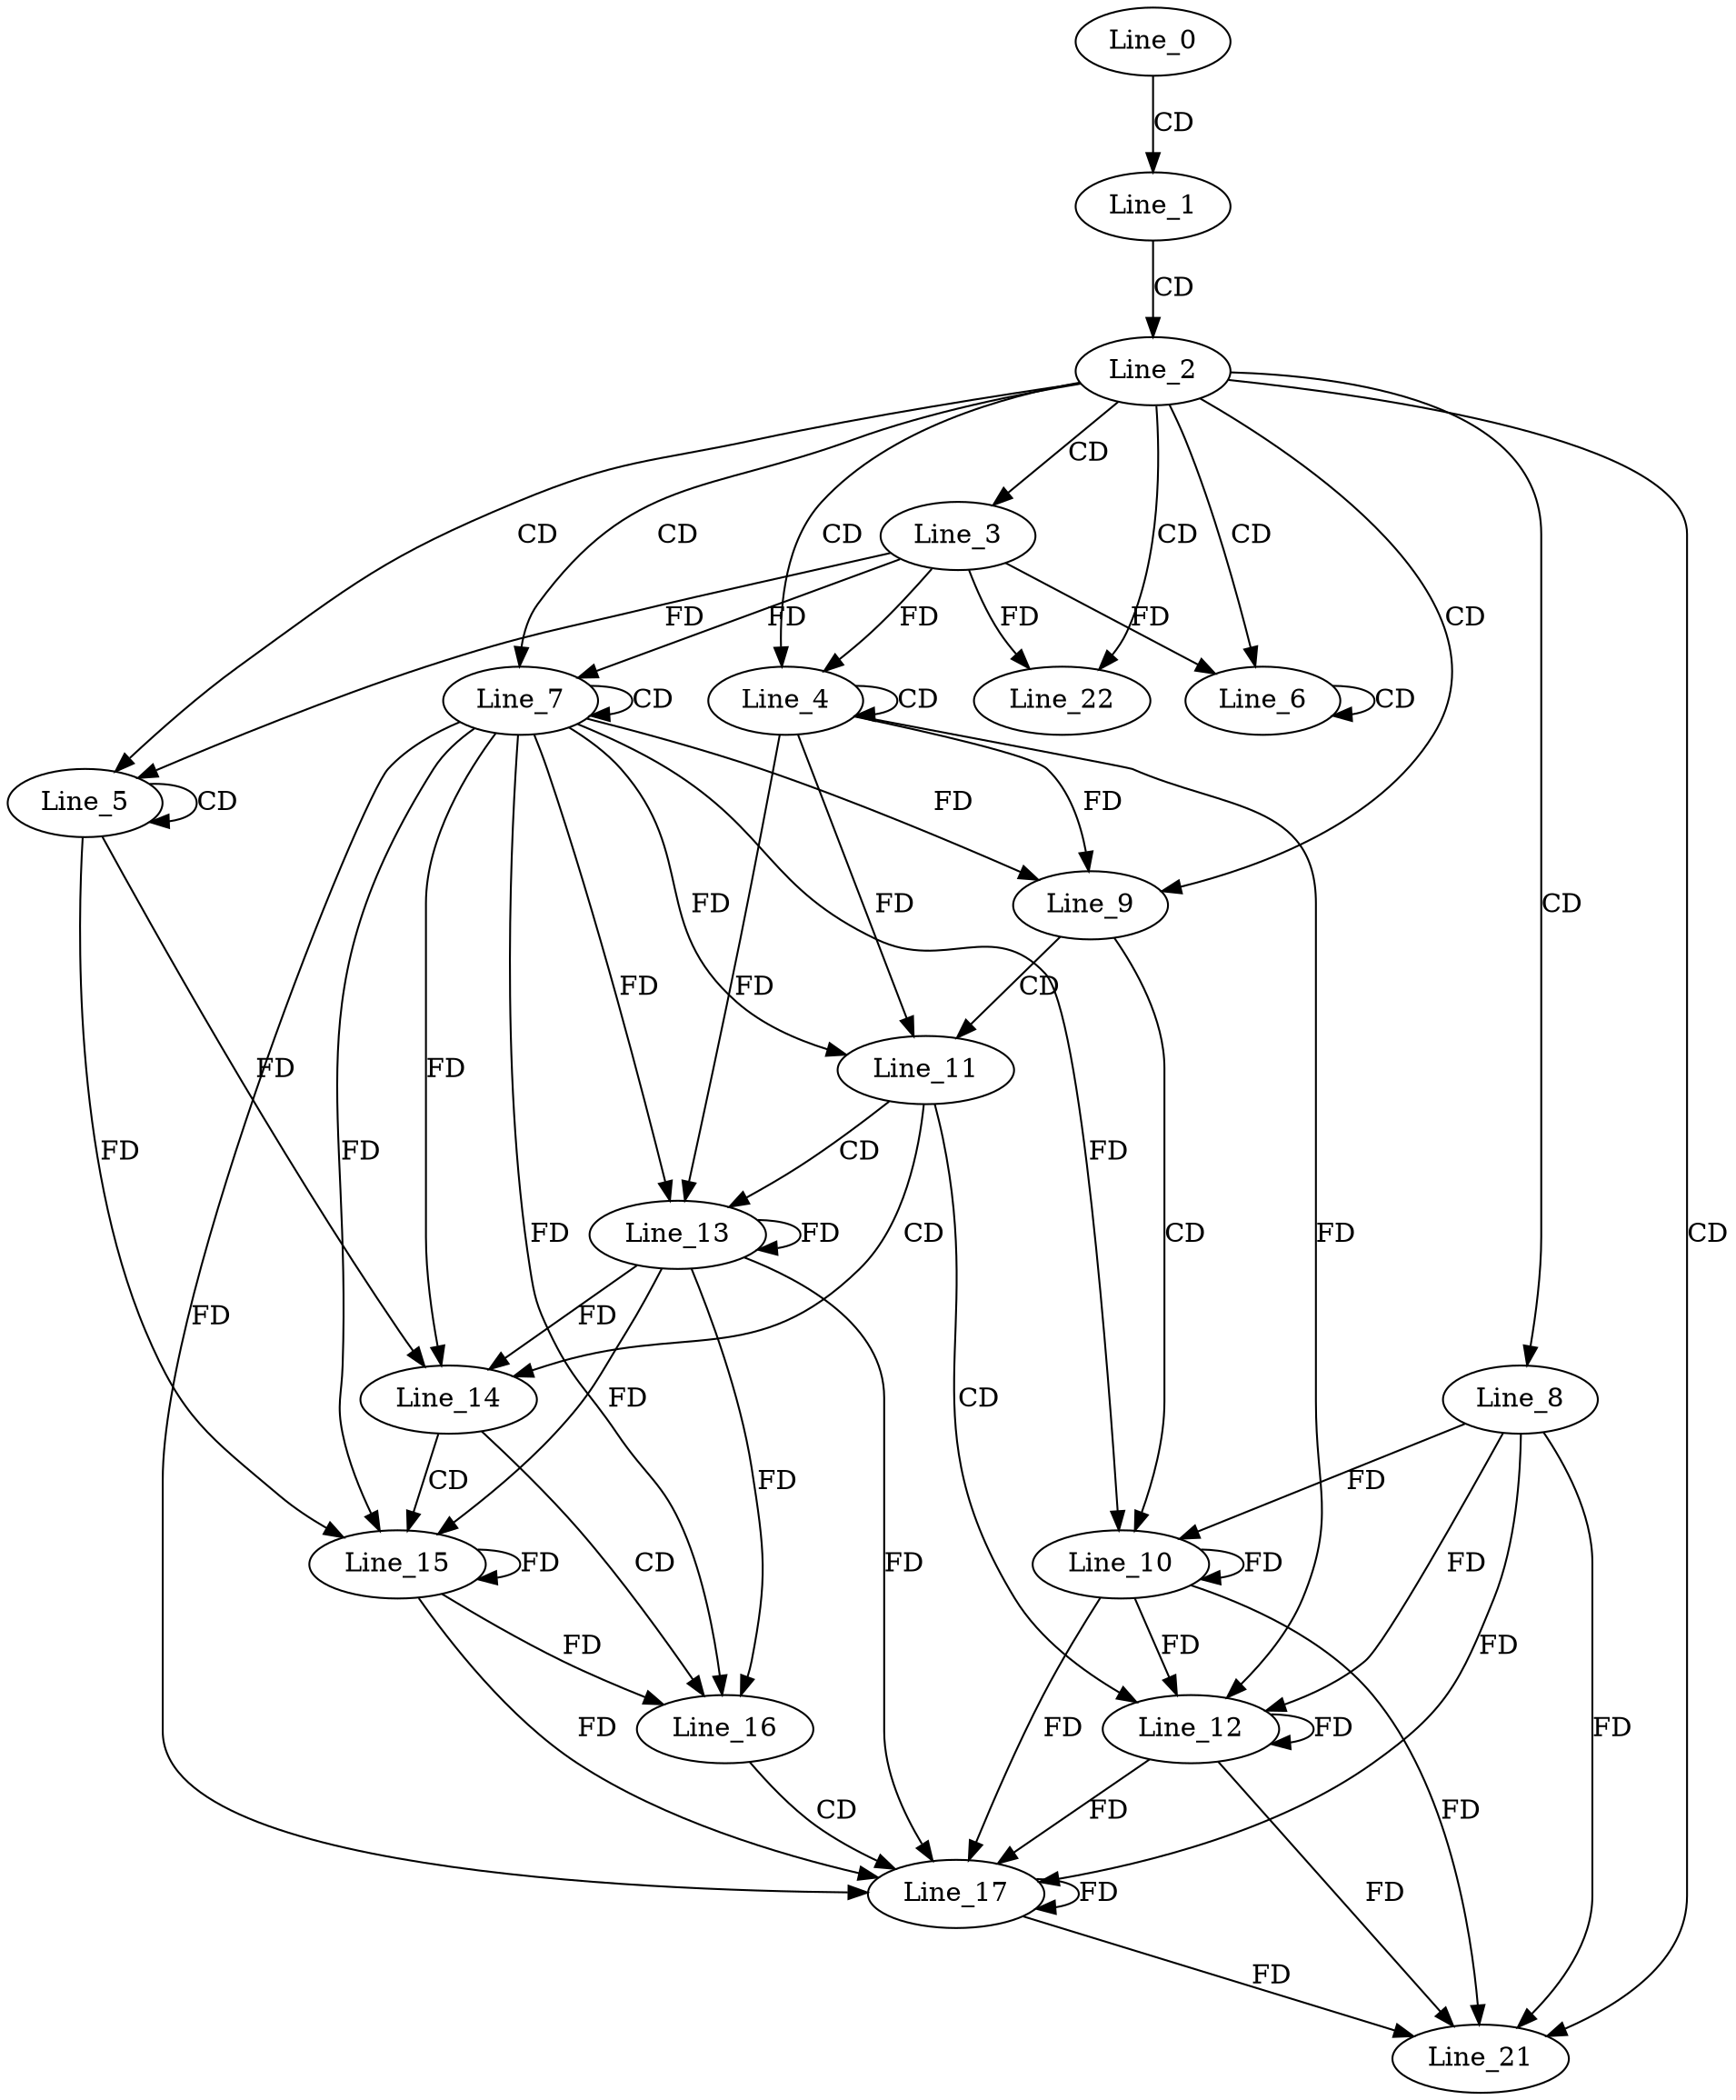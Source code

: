 digraph G {
  Line_0;
  Line_1;
  Line_2;
  Line_3;
  Line_4;
  Line_4;
  Line_5;
  Line_5;
  Line_6;
  Line_6;
  Line_7;
  Line_7;
  Line_8;
  Line_9;
  Line_10;
  Line_11;
  Line_12;
  Line_13;
  Line_14;
  Line_15;
  Line_16;
  Line_17;
  Line_21;
  Line_22;
  Line_0 -> Line_1 [ label="CD" ];
  Line_1 -> Line_2 [ label="CD" ];
  Line_2 -> Line_3 [ label="CD" ];
  Line_2 -> Line_4 [ label="CD" ];
  Line_4 -> Line_4 [ label="CD" ];
  Line_3 -> Line_4 [ label="FD" ];
  Line_2 -> Line_5 [ label="CD" ];
  Line_5 -> Line_5 [ label="CD" ];
  Line_3 -> Line_5 [ label="FD" ];
  Line_2 -> Line_6 [ label="CD" ];
  Line_6 -> Line_6 [ label="CD" ];
  Line_3 -> Line_6 [ label="FD" ];
  Line_2 -> Line_7 [ label="CD" ];
  Line_7 -> Line_7 [ label="CD" ];
  Line_3 -> Line_7 [ label="FD" ];
  Line_2 -> Line_8 [ label="CD" ];
  Line_2 -> Line_9 [ label="CD" ];
  Line_4 -> Line_9 [ label="FD" ];
  Line_7 -> Line_9 [ label="FD" ];
  Line_9 -> Line_10 [ label="CD" ];
  Line_8 -> Line_10 [ label="FD" ];
  Line_10 -> Line_10 [ label="FD" ];
  Line_7 -> Line_10 [ label="FD" ];
  Line_9 -> Line_11 [ label="CD" ];
  Line_7 -> Line_11 [ label="FD" ];
  Line_4 -> Line_11 [ label="FD" ];
  Line_11 -> Line_12 [ label="CD" ];
  Line_8 -> Line_12 [ label="FD" ];
  Line_10 -> Line_12 [ label="FD" ];
  Line_12 -> Line_12 [ label="FD" ];
  Line_4 -> Line_12 [ label="FD" ];
  Line_11 -> Line_13 [ label="CD" ];
  Line_7 -> Line_13 [ label="FD" ];
  Line_13 -> Line_13 [ label="FD" ];
  Line_4 -> Line_13 [ label="FD" ];
  Line_11 -> Line_14 [ label="CD" ];
  Line_7 -> Line_14 [ label="FD" ];
  Line_13 -> Line_14 [ label="FD" ];
  Line_5 -> Line_14 [ label="FD" ];
  Line_14 -> Line_15 [ label="CD" ];
  Line_7 -> Line_15 [ label="FD" ];
  Line_13 -> Line_15 [ label="FD" ];
  Line_15 -> Line_15 [ label="FD" ];
  Line_5 -> Line_15 [ label="FD" ];
  Line_14 -> Line_16 [ label="CD" ];
  Line_7 -> Line_16 [ label="FD" ];
  Line_13 -> Line_16 [ label="FD" ];
  Line_15 -> Line_16 [ label="FD" ];
  Line_16 -> Line_17 [ label="CD" ];
  Line_8 -> Line_17 [ label="FD" ];
  Line_10 -> Line_17 [ label="FD" ];
  Line_12 -> Line_17 [ label="FD" ];
  Line_17 -> Line_17 [ label="FD" ];
  Line_7 -> Line_17 [ label="FD" ];
  Line_13 -> Line_17 [ label="FD" ];
  Line_15 -> Line_17 [ label="FD" ];
  Line_2 -> Line_21 [ label="CD" ];
  Line_8 -> Line_21 [ label="FD" ];
  Line_10 -> Line_21 [ label="FD" ];
  Line_12 -> Line_21 [ label="FD" ];
  Line_17 -> Line_21 [ label="FD" ];
  Line_2 -> Line_22 [ label="CD" ];
  Line_3 -> Line_22 [ label="FD" ];
}
